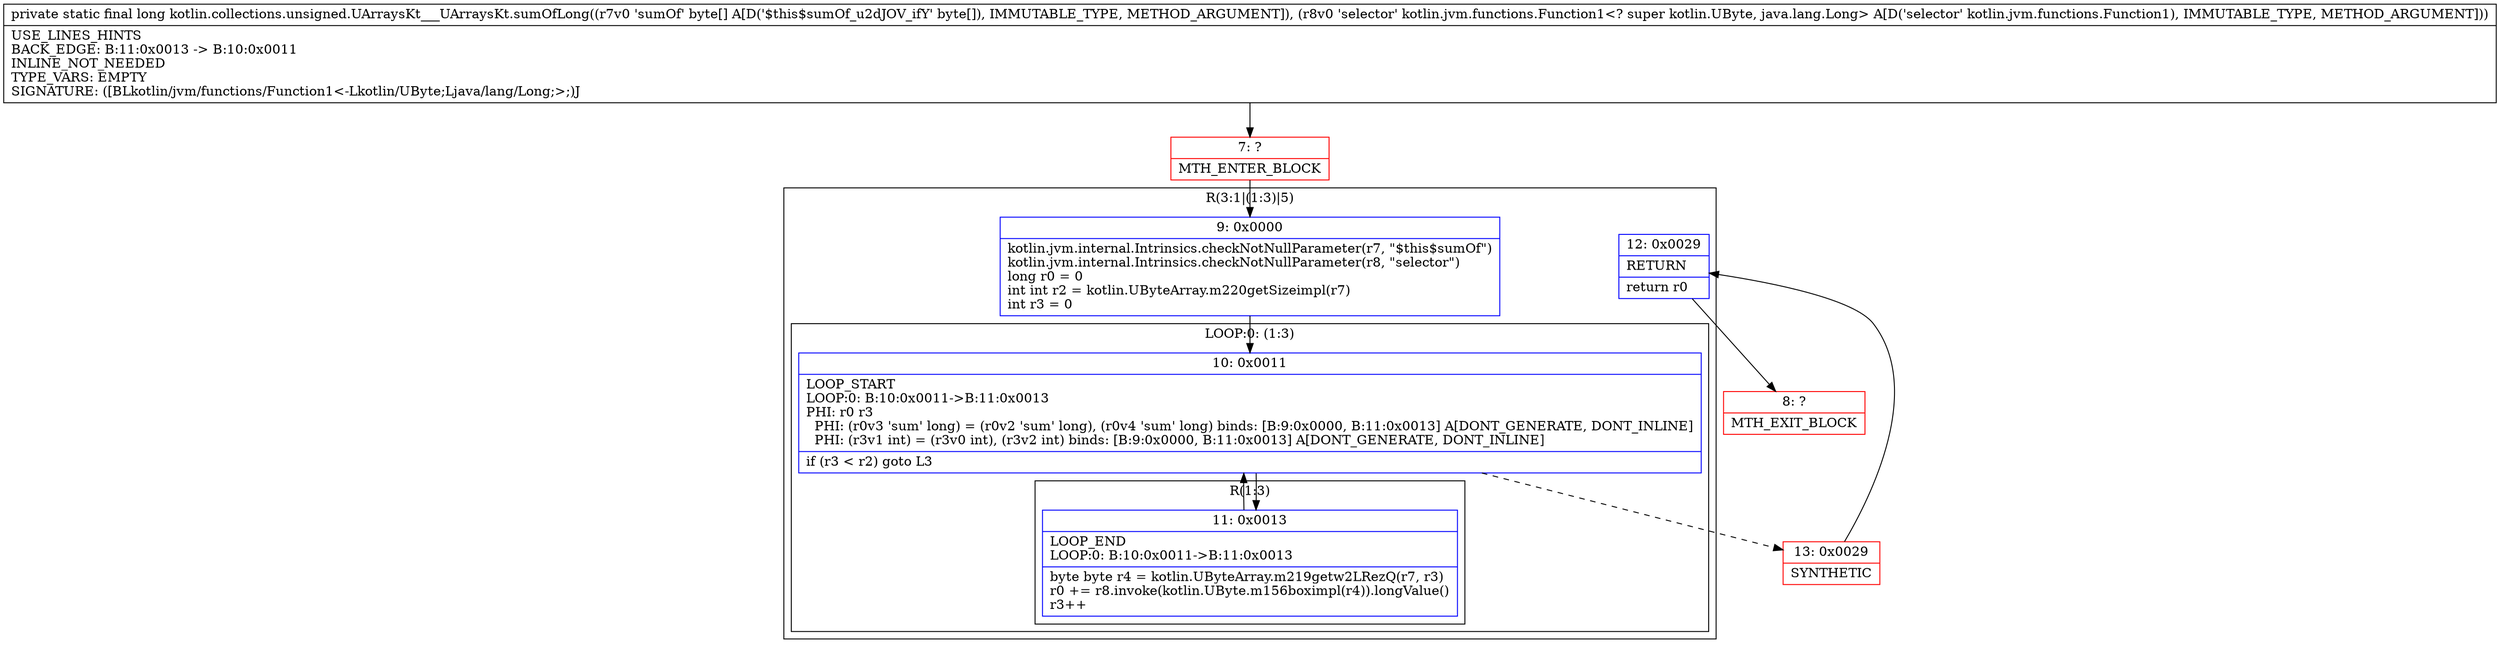 digraph "CFG forkotlin.collections.unsigned.UArraysKt___UArraysKt.sumOfLong([BLkotlin\/jvm\/functions\/Function1;)J" {
subgraph cluster_Region_1654039463 {
label = "R(3:1|(1:3)|5)";
node [shape=record,color=blue];
Node_9 [shape=record,label="{9\:\ 0x0000|kotlin.jvm.internal.Intrinsics.checkNotNullParameter(r7, \"$this$sumOf\")\lkotlin.jvm.internal.Intrinsics.checkNotNullParameter(r8, \"selector\")\llong r0 = 0\lint int r2 = kotlin.UByteArray.m220getSizeimpl(r7)\lint r3 = 0\l}"];
subgraph cluster_LoopRegion_1204393150 {
label = "LOOP:0: (1:3)";
node [shape=record,color=blue];
Node_10 [shape=record,label="{10\:\ 0x0011|LOOP_START\lLOOP:0: B:10:0x0011\-\>B:11:0x0013\lPHI: r0 r3 \l  PHI: (r0v3 'sum' long) = (r0v2 'sum' long), (r0v4 'sum' long) binds: [B:9:0x0000, B:11:0x0013] A[DONT_GENERATE, DONT_INLINE]\l  PHI: (r3v1 int) = (r3v0 int), (r3v2 int) binds: [B:9:0x0000, B:11:0x0013] A[DONT_GENERATE, DONT_INLINE]\l|if (r3 \< r2) goto L3\l}"];
subgraph cluster_Region_2071038937 {
label = "R(1:3)";
node [shape=record,color=blue];
Node_11 [shape=record,label="{11\:\ 0x0013|LOOP_END\lLOOP:0: B:10:0x0011\-\>B:11:0x0013\l|byte byte r4 = kotlin.UByteArray.m219getw2LRezQ(r7, r3)\lr0 += r8.invoke(kotlin.UByte.m156boximpl(r4)).longValue()\lr3++\l}"];
}
}
Node_12 [shape=record,label="{12\:\ 0x0029|RETURN\l|return r0\l}"];
}
Node_7 [shape=record,color=red,label="{7\:\ ?|MTH_ENTER_BLOCK\l}"];
Node_13 [shape=record,color=red,label="{13\:\ 0x0029|SYNTHETIC\l}"];
Node_8 [shape=record,color=red,label="{8\:\ ?|MTH_EXIT_BLOCK\l}"];
MethodNode[shape=record,label="{private static final long kotlin.collections.unsigned.UArraysKt___UArraysKt.sumOfLong((r7v0 'sumOf' byte[] A[D('$this$sumOf_u2dJOV_ifY' byte[]), IMMUTABLE_TYPE, METHOD_ARGUMENT]), (r8v0 'selector' kotlin.jvm.functions.Function1\<? super kotlin.UByte, java.lang.Long\> A[D('selector' kotlin.jvm.functions.Function1), IMMUTABLE_TYPE, METHOD_ARGUMENT]))  | USE_LINES_HINTS\lBACK_EDGE: B:11:0x0013 \-\> B:10:0x0011\lINLINE_NOT_NEEDED\lTYPE_VARS: EMPTY\lSIGNATURE: ([BLkotlin\/jvm\/functions\/Function1\<\-Lkotlin\/UByte;Ljava\/lang\/Long;\>;)J\l}"];
MethodNode -> Node_7;Node_9 -> Node_10;
Node_10 -> Node_11;
Node_10 -> Node_13[style=dashed];
Node_11 -> Node_10;
Node_12 -> Node_8;
Node_7 -> Node_9;
Node_13 -> Node_12;
}

